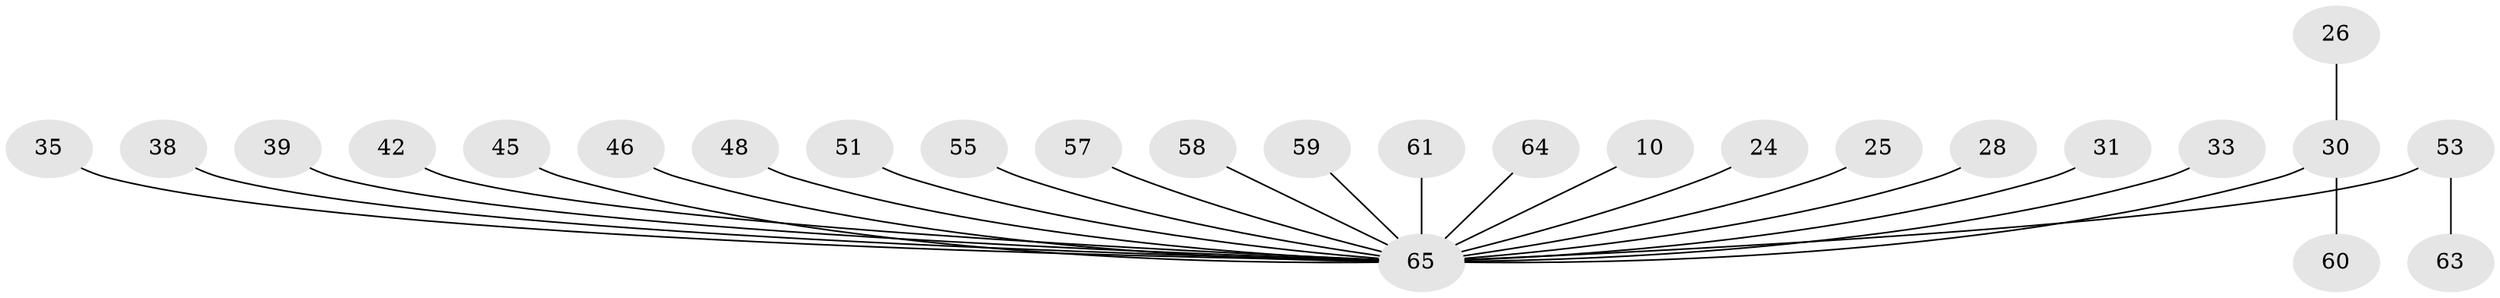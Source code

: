 // original degree distribution, {39: 0.015384615384615385, 6: 0.046153846153846156, 9: 0.015384615384615385, 1: 0.47692307692307695, 5: 0.015384615384615385, 7: 0.015384615384615385, 2: 0.2, 3: 0.13846153846153847, 10: 0.015384615384615385, 4: 0.06153846153846154}
// Generated by graph-tools (version 1.1) at 2025/50/03/04/25 21:50:02]
// undirected, 26 vertices, 25 edges
graph export_dot {
graph [start="1"]
  node [color=gray90,style=filled];
  10;
  24 [super="+17"];
  25;
  26;
  28;
  30 [super="+22"];
  31;
  33;
  35;
  38;
  39 [super="+8"];
  42 [super="+15"];
  45;
  46;
  48;
  51;
  53 [super="+36+40+41+5+32+47"];
  55;
  57;
  58 [super="+52"];
  59 [super="+56"];
  60;
  61 [super="+43+29+49"];
  63;
  64;
  65 [super="+27+62+37+4+12+13+19+20+21+23"];
  10 -- 65 [weight=3];
  24 -- 65;
  25 -- 65;
  26 -- 30;
  28 -- 65;
  30 -- 60;
  30 -- 65 [weight=8];
  31 -- 65;
  33 -- 65;
  35 -- 65 [weight=3];
  38 -- 65;
  39 -- 65;
  42 -- 65;
  45 -- 65;
  46 -- 65;
  48 -- 65;
  51 -- 65;
  53 -- 63;
  53 -- 65 [weight=4];
  55 -- 65;
  57 -- 65;
  58 -- 65 [weight=5];
  59 -- 65;
  61 -- 65 [weight=6];
  64 -- 65;
}
